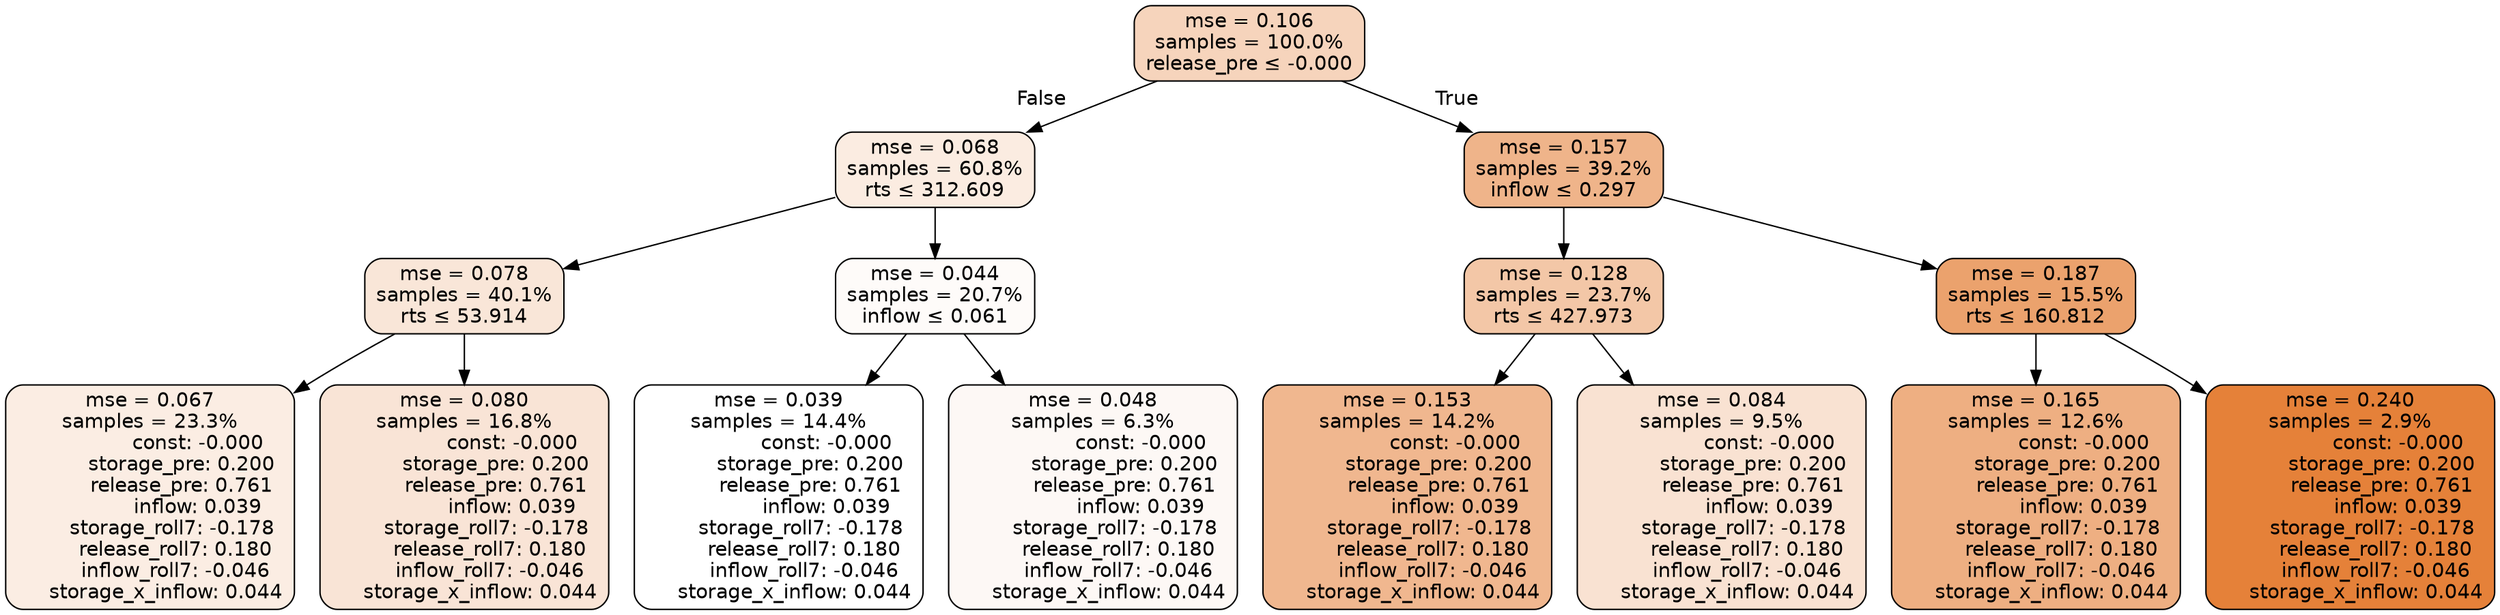 digraph tree {
node [shape=rectangle, style="filled, rounded", color="black", fontname=helvetica] ;
edge [fontname=helvetica] ;
	"0" [label="mse = 0.106
samples = 100.0%
release_pre &le; -0.000", fillcolor="#f6d4bc"]
	"1" [label="mse = 0.068
samples = 60.8%
rts &le; 312.609", fillcolor="#fbece1"]
	"2" [label="mse = 0.078
samples = 40.1%
rts &le; 53.914", fillcolor="#f9e6d8"]
	"3" [label="mse = 0.067
samples = 23.3%
               const: -0.000
          storage_pre: 0.200
          release_pre: 0.761
               inflow: 0.039
       storage_roll7: -0.178
        release_roll7: 0.180
        inflow_roll7: -0.046
     storage_x_inflow: 0.044", fillcolor="#fbede3"]
	"4" [label="mse = 0.080
samples = 16.8%
               const: -0.000
          storage_pre: 0.200
          release_pre: 0.761
               inflow: 0.039
       storage_roll7: -0.178
        release_roll7: 0.180
        inflow_roll7: -0.046
     storage_x_inflow: 0.044", fillcolor="#f9e4d6"]
	"5" [label="mse = 0.044
samples = 20.7%
inflow &le; 0.061", fillcolor="#fefbf9"]
	"6" [label="mse = 0.039
samples = 14.4%
               const: -0.000
          storage_pre: 0.200
          release_pre: 0.761
               inflow: 0.039
       storage_roll7: -0.178
        release_roll7: 0.180
        inflow_roll7: -0.046
     storage_x_inflow: 0.044", fillcolor="#ffffff"]
	"7" [label="mse = 0.048
samples = 6.3%
               const: -0.000
          storage_pre: 0.200
          release_pre: 0.761
               inflow: 0.039
       storage_roll7: -0.178
        release_roll7: 0.180
        inflow_roll7: -0.046
     storage_x_inflow: 0.044", fillcolor="#fdf8f5"]
	"8" [label="mse = 0.157
samples = 39.2%
inflow &le; 0.297", fillcolor="#efb48a"]
	"9" [label="mse = 0.128
samples = 23.7%
rts &le; 427.973", fillcolor="#f3c7a7"]
	"10" [label="mse = 0.153
samples = 14.2%
               const: -0.000
          storage_pre: 0.200
          release_pre: 0.761
               inflow: 0.039
       storage_roll7: -0.178
        release_roll7: 0.180
        inflow_roll7: -0.046
     storage_x_inflow: 0.044", fillcolor="#f0b78f"]
	"11" [label="mse = 0.084
samples = 9.5%
               const: -0.000
          storage_pre: 0.200
          release_pre: 0.761
               inflow: 0.039
       storage_roll7: -0.178
        release_roll7: 0.180
        inflow_roll7: -0.046
     storage_x_inflow: 0.044", fillcolor="#f9e2d2"]
	"12" [label="mse = 0.187
samples = 15.5%
rts &le; 160.812", fillcolor="#eba26d"]
	"13" [label="mse = 0.165
samples = 12.6%
               const: -0.000
          storage_pre: 0.200
          release_pre: 0.761
               inflow: 0.039
       storage_roll7: -0.178
        release_roll7: 0.180
        inflow_roll7: -0.046
     storage_x_inflow: 0.044", fillcolor="#eeaf82"]
	"14" [label="mse = 0.240
samples = 2.9%
               const: -0.000
          storage_pre: 0.200
          release_pre: 0.761
               inflow: 0.039
       storage_roll7: -0.178
        release_roll7: 0.180
        inflow_roll7: -0.046
     storage_x_inflow: 0.044", fillcolor="#e58139"]

	"0" -> "1" [labeldistance=2.5, labelangle=45, headlabel="False"]
	"1" -> "2"
	"2" -> "3"
	"2" -> "4"
	"1" -> "5"
	"5" -> "6"
	"5" -> "7"
	"0" -> "8" [labeldistance=2.5, labelangle=-45, headlabel="True"]
	"8" -> "9"
	"9" -> "10"
	"9" -> "11"
	"8" -> "12"
	"12" -> "13"
	"12" -> "14"
}